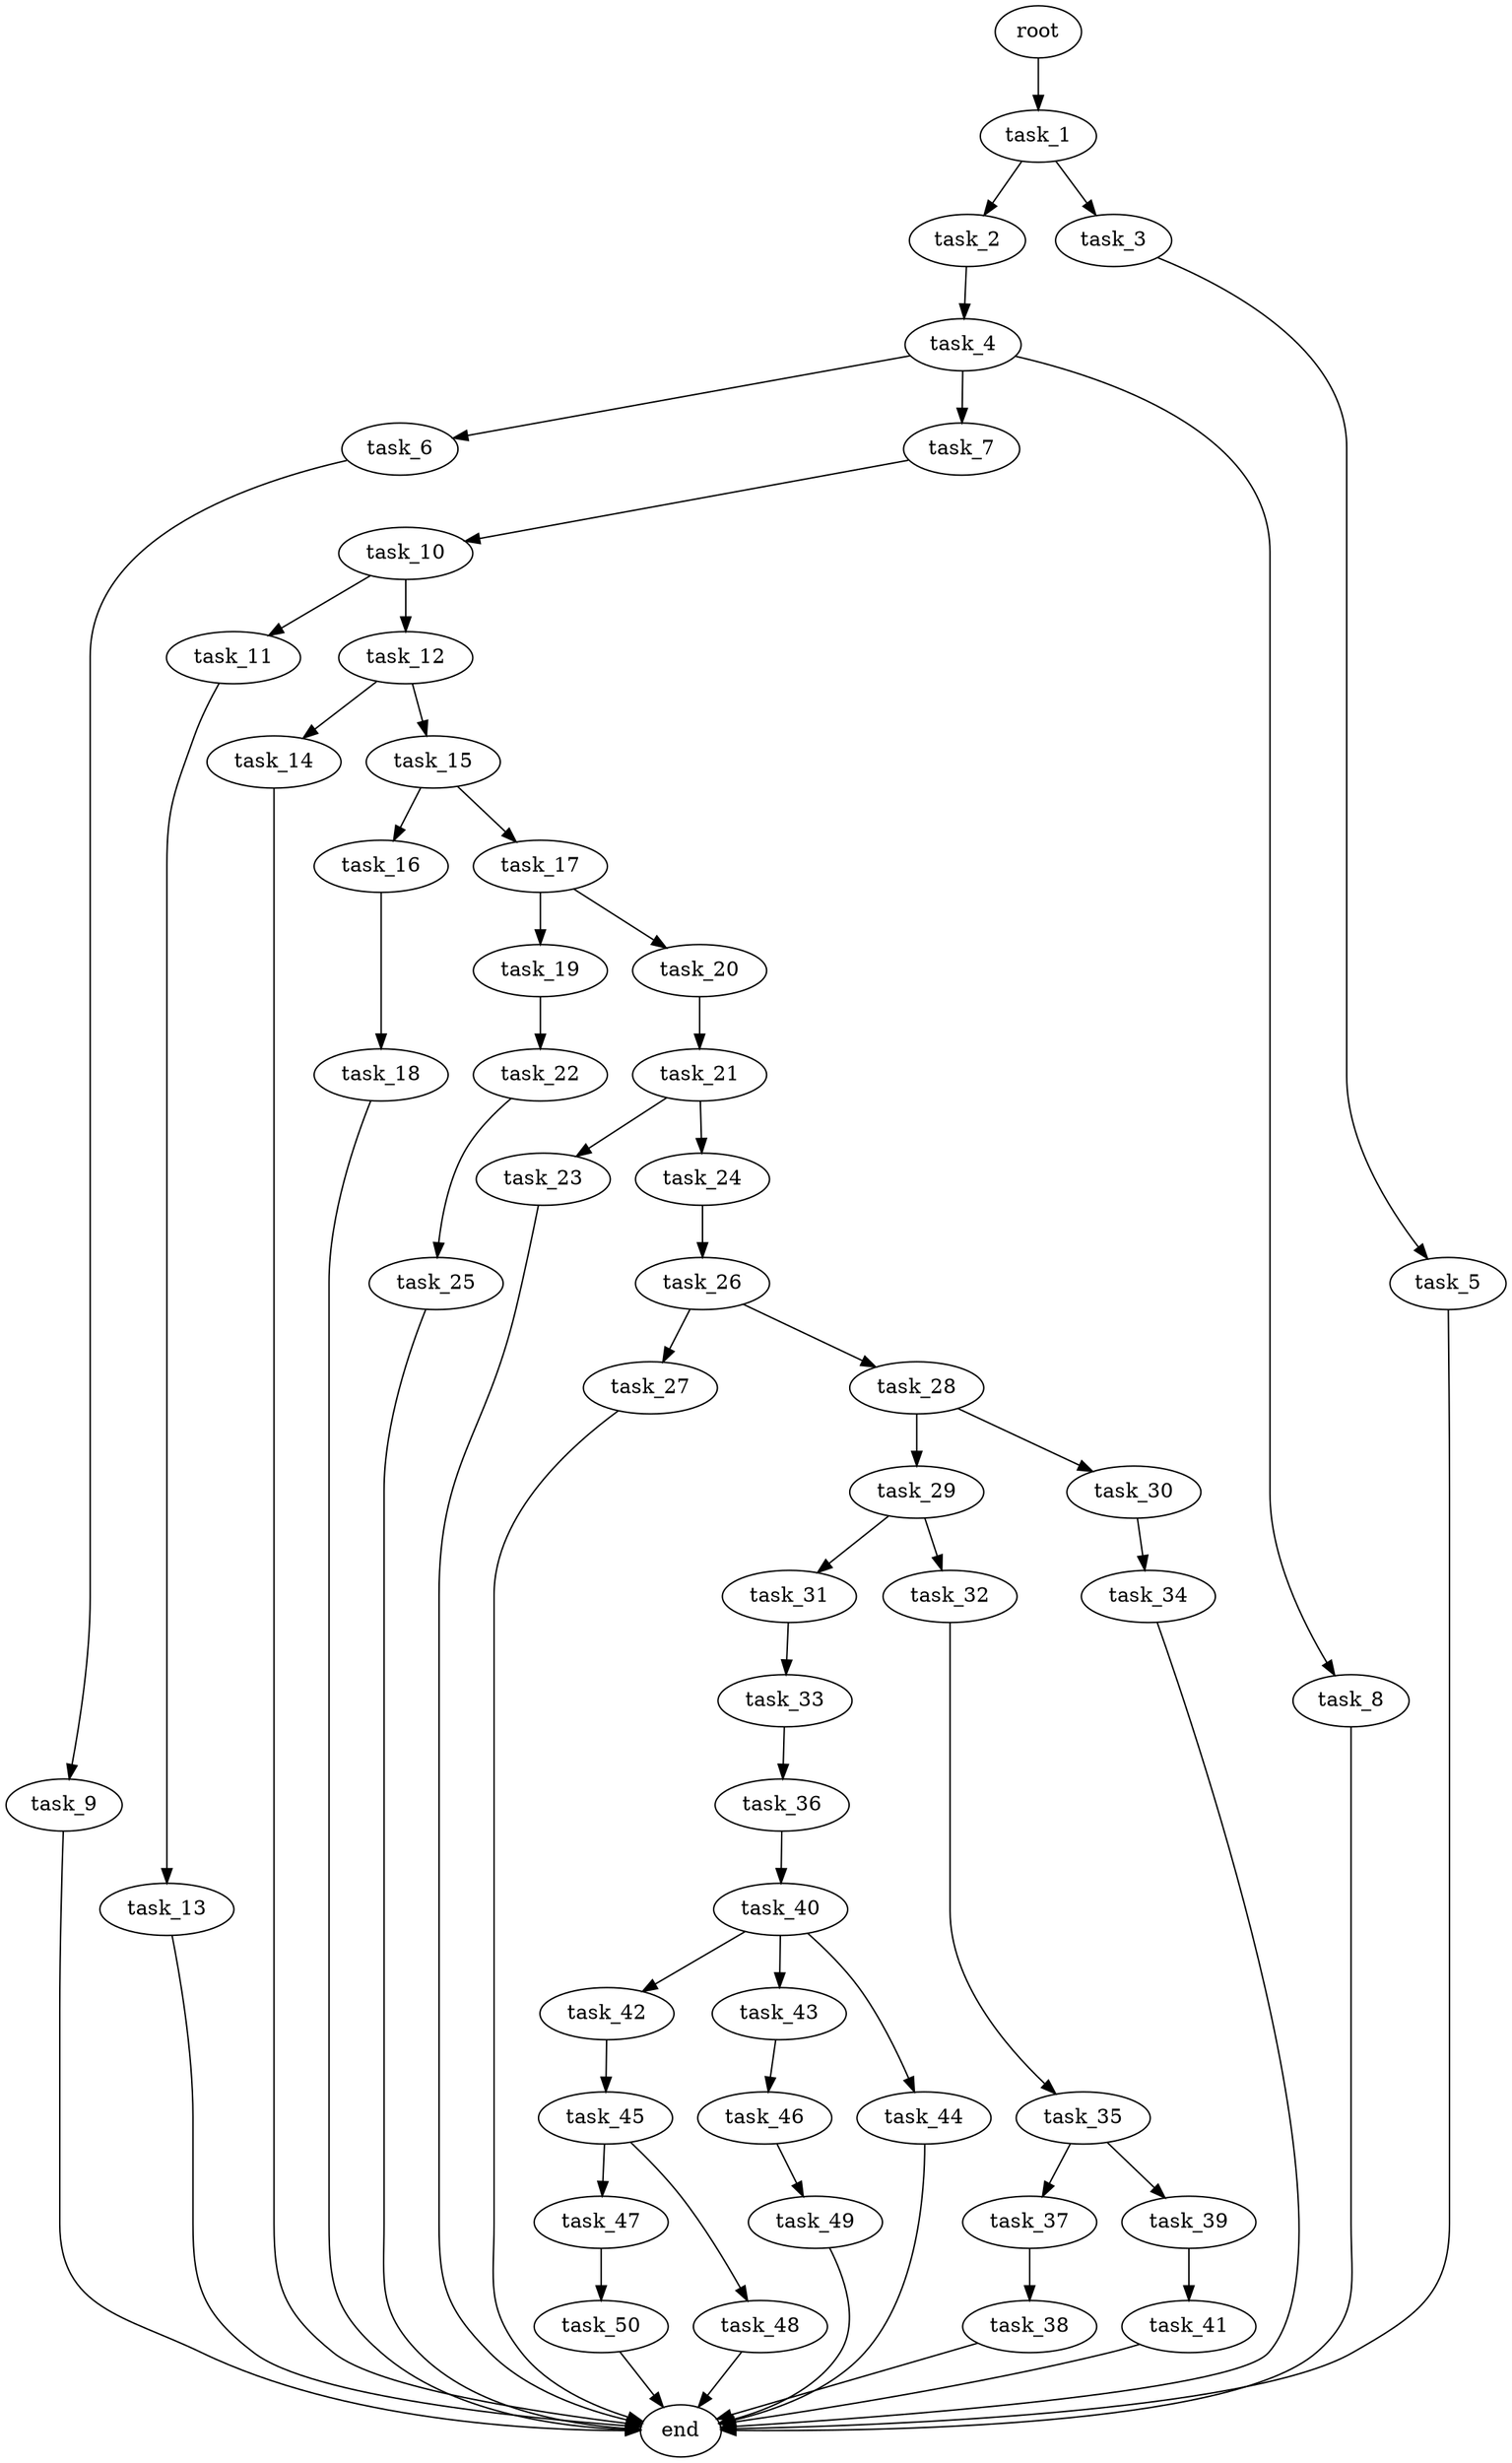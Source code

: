 digraph G {
  root [size="0.000000e+00"];
  task_1 [size="3.892285e+09"];
  task_2 [size="1.956755e+09"];
  task_3 [size="5.082074e+09"];
  task_4 [size="8.784619e+09"];
  task_5 [size="3.949532e+09"];
  task_6 [size="2.911508e+09"];
  task_7 [size="9.079468e+09"];
  task_8 [size="4.630526e+08"];
  task_9 [size="5.730527e+09"];
  task_10 [size="9.913854e+09"];
  task_11 [size="6.614341e+09"];
  task_12 [size="4.832202e+09"];
  task_13 [size="1.084965e+09"];
  task_14 [size="5.435087e+09"];
  task_15 [size="7.755021e+09"];
  task_16 [size="3.772787e+09"];
  task_17 [size="7.404886e+09"];
  task_18 [size="3.732392e+09"];
  task_19 [size="4.832345e+09"];
  task_20 [size="6.542403e+09"];
  task_21 [size="6.890740e+09"];
  task_22 [size="6.577387e+08"];
  task_23 [size="4.160944e+09"];
  task_24 [size="9.584653e+09"];
  task_25 [size="4.990378e+09"];
  task_26 [size="4.189246e+08"];
  task_27 [size="5.456456e+09"];
  task_28 [size="8.455709e+09"];
  task_29 [size="3.948124e+09"];
  task_30 [size="4.942081e+08"];
  task_31 [size="2.998744e+09"];
  task_32 [size="5.010538e+09"];
  task_33 [size="8.139410e+09"];
  task_34 [size="2.224481e+09"];
  task_35 [size="2.262656e+09"];
  task_36 [size="8.271275e+09"];
  task_37 [size="1.619191e+09"];
  task_38 [size="8.449661e+09"];
  task_39 [size="6.543759e+09"];
  task_40 [size="7.958657e+09"];
  task_41 [size="2.567769e+09"];
  task_42 [size="4.294568e+09"];
  task_43 [size="2.985808e+09"];
  task_44 [size="5.888634e+09"];
  task_45 [size="8.340622e+08"];
  task_46 [size="3.710127e+08"];
  task_47 [size="7.179523e+09"];
  task_48 [size="6.847178e+09"];
  task_49 [size="2.307679e+09"];
  task_50 [size="6.817626e+09"];
  end [size="0.000000e+00"];

  root -> task_1 [size="1.000000e-12"];
  task_1 -> task_2 [size="1.956755e+08"];
  task_1 -> task_3 [size="5.082074e+08"];
  task_2 -> task_4 [size="8.784619e+08"];
  task_3 -> task_5 [size="3.949532e+08"];
  task_4 -> task_6 [size="2.911508e+08"];
  task_4 -> task_7 [size="9.079468e+08"];
  task_4 -> task_8 [size="4.630526e+07"];
  task_5 -> end [size="1.000000e-12"];
  task_6 -> task_9 [size="5.730527e+08"];
  task_7 -> task_10 [size="9.913854e+08"];
  task_8 -> end [size="1.000000e-12"];
  task_9 -> end [size="1.000000e-12"];
  task_10 -> task_11 [size="6.614341e+08"];
  task_10 -> task_12 [size="4.832202e+08"];
  task_11 -> task_13 [size="1.084965e+08"];
  task_12 -> task_14 [size="5.435087e+08"];
  task_12 -> task_15 [size="7.755021e+08"];
  task_13 -> end [size="1.000000e-12"];
  task_14 -> end [size="1.000000e-12"];
  task_15 -> task_16 [size="3.772787e+08"];
  task_15 -> task_17 [size="7.404886e+08"];
  task_16 -> task_18 [size="3.732392e+08"];
  task_17 -> task_19 [size="4.832345e+08"];
  task_17 -> task_20 [size="6.542403e+08"];
  task_18 -> end [size="1.000000e-12"];
  task_19 -> task_22 [size="6.577387e+07"];
  task_20 -> task_21 [size="6.890740e+08"];
  task_21 -> task_23 [size="4.160944e+08"];
  task_21 -> task_24 [size="9.584653e+08"];
  task_22 -> task_25 [size="4.990378e+08"];
  task_23 -> end [size="1.000000e-12"];
  task_24 -> task_26 [size="4.189246e+07"];
  task_25 -> end [size="1.000000e-12"];
  task_26 -> task_27 [size="5.456456e+08"];
  task_26 -> task_28 [size="8.455709e+08"];
  task_27 -> end [size="1.000000e-12"];
  task_28 -> task_29 [size="3.948124e+08"];
  task_28 -> task_30 [size="4.942081e+07"];
  task_29 -> task_31 [size="2.998744e+08"];
  task_29 -> task_32 [size="5.010538e+08"];
  task_30 -> task_34 [size="2.224481e+08"];
  task_31 -> task_33 [size="8.139410e+08"];
  task_32 -> task_35 [size="2.262656e+08"];
  task_33 -> task_36 [size="8.271275e+08"];
  task_34 -> end [size="1.000000e-12"];
  task_35 -> task_37 [size="1.619191e+08"];
  task_35 -> task_39 [size="6.543759e+08"];
  task_36 -> task_40 [size="7.958657e+08"];
  task_37 -> task_38 [size="8.449661e+08"];
  task_38 -> end [size="1.000000e-12"];
  task_39 -> task_41 [size="2.567769e+08"];
  task_40 -> task_42 [size="4.294568e+08"];
  task_40 -> task_43 [size="2.985808e+08"];
  task_40 -> task_44 [size="5.888634e+08"];
  task_41 -> end [size="1.000000e-12"];
  task_42 -> task_45 [size="8.340622e+07"];
  task_43 -> task_46 [size="3.710127e+07"];
  task_44 -> end [size="1.000000e-12"];
  task_45 -> task_47 [size="7.179523e+08"];
  task_45 -> task_48 [size="6.847178e+08"];
  task_46 -> task_49 [size="2.307679e+08"];
  task_47 -> task_50 [size="6.817626e+08"];
  task_48 -> end [size="1.000000e-12"];
  task_49 -> end [size="1.000000e-12"];
  task_50 -> end [size="1.000000e-12"];
}
